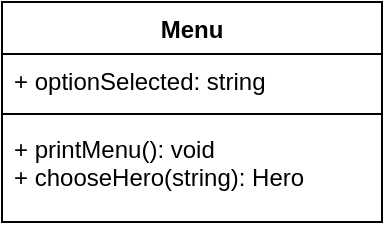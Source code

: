 <mxfile version="13.8.8" type="github">
  <diagram id="ELcOYtj5UNmNyq6dzIJp" name="Page-1">
    <mxGraphModel dx="633" dy="1222" grid="1" gridSize="10" guides="1" tooltips="1" connect="1" arrows="1" fold="1" page="1" pageScale="1" pageWidth="850" pageHeight="1100" math="0" shadow="0">
      <root>
        <mxCell id="0" />
        <mxCell id="1" parent="0" />
        <mxCell id="2" value="Menu" style="swimlane;fontStyle=1;align=center;verticalAlign=top;childLayout=stackLayout;horizontal=1;startSize=26;horizontalStack=0;resizeParent=1;resizeParentMax=0;resizeLast=0;collapsible=1;marginBottom=0;" parent="1" vertex="1">
          <mxGeometry x="70" y="70" width="190" height="110" as="geometry" />
        </mxCell>
        <mxCell id="3" value="+ optionSelected: string&#xa;" style="text;strokeColor=none;fillColor=none;align=left;verticalAlign=top;spacingLeft=4;spacingRight=4;overflow=hidden;rotatable=0;points=[[0,0.5],[1,0.5]];portConstraint=eastwest;" parent="2" vertex="1">
          <mxGeometry y="26" width="190" height="26" as="geometry" />
        </mxCell>
        <mxCell id="4" value="" style="line;strokeWidth=1;fillColor=none;align=left;verticalAlign=middle;spacingTop=-1;spacingLeft=3;spacingRight=3;rotatable=0;labelPosition=right;points=[];portConstraint=eastwest;" parent="2" vertex="1">
          <mxGeometry y="52" width="190" height="8" as="geometry" />
        </mxCell>
        <mxCell id="5" value="+ printMenu(): void&#xa;+ chooseHero(string): Hero" style="text;strokeColor=none;fillColor=none;align=left;verticalAlign=top;spacingLeft=4;spacingRight=4;overflow=hidden;rotatable=0;points=[[0,0.5],[1,0.5]];portConstraint=eastwest;" parent="2" vertex="1">
          <mxGeometry y="60" width="190" height="50" as="geometry" />
        </mxCell>
      </root>
    </mxGraphModel>
  </diagram>
</mxfile>
